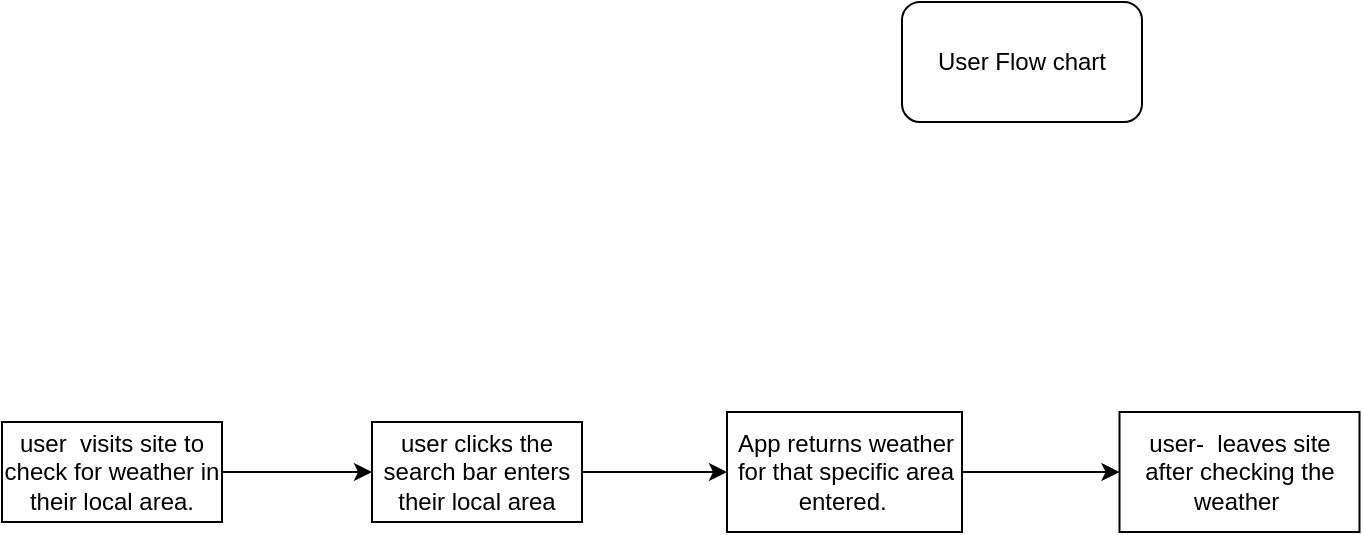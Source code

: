 <mxfile>
    <diagram id="ncf8_lamc4SdhEAdKHxs" name="Page-1">
        <mxGraphModel dx="943" dy="658" grid="1" gridSize="10" guides="1" tooltips="1" connect="1" arrows="1" fold="1" page="1" pageScale="1" pageWidth="827" pageHeight="1169" math="0" shadow="0">
            <root>
                <mxCell id="0"/>
                <mxCell id="1" parent="0"/>
                <mxCell id="4" value="" style="edgeStyle=none;html=1;" edge="1" parent="1" source="2" target="3">
                    <mxGeometry relative="1" as="geometry"/>
                </mxCell>
                <mxCell id="2" value="user&amp;nbsp; visits site to check for weather in their local area." style="rounded=0;whiteSpace=wrap;html=1;" vertex="1" parent="1">
                    <mxGeometry y="290" width="110" height="50" as="geometry"/>
                </mxCell>
                <mxCell id="6" value="" style="edgeStyle=none;html=1;" edge="1" parent="1" source="3" target="5">
                    <mxGeometry relative="1" as="geometry"/>
                </mxCell>
                <mxCell id="3" value="user clicks the search bar enters their local area" style="whiteSpace=wrap;html=1;rounded=0;" vertex="1" parent="1">
                    <mxGeometry x="185" y="290" width="105" height="50" as="geometry"/>
                </mxCell>
                <mxCell id="8" value="" style="edgeStyle=none;html=1;" edge="1" parent="1" source="5" target="7">
                    <mxGeometry relative="1" as="geometry"/>
                </mxCell>
                <mxCell id="5" value="App returns weather for that specific area entered.&amp;nbsp;" style="whiteSpace=wrap;html=1;rounded=0;" vertex="1" parent="1">
                    <mxGeometry x="362.5" y="285" width="117.5" height="60" as="geometry"/>
                </mxCell>
                <mxCell id="7" value="user-&amp;nbsp; leaves site after checking the weather&amp;nbsp;" style="whiteSpace=wrap;html=1;rounded=0;" vertex="1" parent="1">
                    <mxGeometry x="558.75" y="285" width="120" height="60" as="geometry"/>
                </mxCell>
                <mxCell id="9" value="User Flow chart" style="rounded=1;whiteSpace=wrap;html=1;" vertex="1" parent="1">
                    <mxGeometry x="450" y="80" width="120" height="60" as="geometry"/>
                </mxCell>
            </root>
        </mxGraphModel>
    </diagram>
    <diagram id="PeGJWE9uu8NSDY2uyeEf" name="Page-2">
        <mxGraphModel dx="729" dy="1582" grid="1" gridSize="10" guides="1" tooltips="1" connect="1" arrows="1" fold="1" page="1" pageScale="1" pageWidth="827" pageHeight="1169" math="0" shadow="0">
            <root>
                <mxCell id="iqM7KsvgEnBGK30ZzabX-0"/>
                <mxCell id="iqM7KsvgEnBGK30ZzabX-1" parent="iqM7KsvgEnBGK30ZzabX-0"/>
                <mxCell id="iqM7KsvgEnBGK30ZzabX-2" value="component tree" style="rounded=1;whiteSpace=wrap;html=1;" vertex="1" parent="iqM7KsvgEnBGK30ZzabX-1">
                    <mxGeometry x="210" y="-30" width="120" height="60" as="geometry"/>
                </mxCell>
                <mxCell id="iqM7KsvgEnBGK30ZzabX-7" style="edgeStyle=none;html=1;entryX=0.25;entryY=1;entryDx=0;entryDy=0;" edge="1" parent="iqM7KsvgEnBGK30ZzabX-1" source="iqM7KsvgEnBGK30ZzabX-3" target="iqM7KsvgEnBGK30ZzabX-5">
                    <mxGeometry relative="1" as="geometry"/>
                </mxCell>
                <mxCell id="iqM7KsvgEnBGK30ZzabX-3" value="search bar&lt;br&gt;Input field&lt;br&gt;handleChange&lt;br&gt;&lt;br&gt;" style="rounded=0;whiteSpace=wrap;html=1;" vertex="1" parent="iqM7KsvgEnBGK30ZzabX-1">
                    <mxGeometry x="70" y="160" width="120" height="50" as="geometry"/>
                </mxCell>
                <mxCell id="iqM7KsvgEnBGK30ZzabX-8" style="edgeStyle=none;html=1;" edge="1" parent="iqM7KsvgEnBGK30ZzabX-1" source="iqM7KsvgEnBGK30ZzabX-4" target="iqM7KsvgEnBGK30ZzabX-5">
                    <mxGeometry relative="1" as="geometry"/>
                </mxCell>
                <mxCell id="iqM7KsvgEnBGK30ZzabX-4" value="API" style="rounded=1;whiteSpace=wrap;html=1;" vertex="1" parent="iqM7KsvgEnBGK30ZzabX-1">
                    <mxGeometry x="380" y="170" width="110" height="50" as="geometry"/>
                </mxCell>
                <mxCell id="iqM7KsvgEnBGK30ZzabX-12" value="" style="edgeStyle=none;html=1;" edge="1" parent="iqM7KsvgEnBGK30ZzabX-1" source="iqM7KsvgEnBGK30ZzabX-5" target="iqM7KsvgEnBGK30ZzabX-11">
                    <mxGeometry relative="1" as="geometry"/>
                </mxCell>
                <mxCell id="iqM7KsvgEnBGK30ZzabX-5" value="APP" style="rounded=1;whiteSpace=wrap;html=1;" vertex="1" parent="iqM7KsvgEnBGK30ZzabX-1">
                    <mxGeometry x="210" y="50" width="120" height="60" as="geometry"/>
                </mxCell>
                <mxCell id="iqM7KsvgEnBGK30ZzabX-11" value="weather" style="rounded=1;whiteSpace=wrap;html=1;" vertex="1" parent="iqM7KsvgEnBGK30ZzabX-1">
                    <mxGeometry x="210" y="190" width="120" height="60" as="geometry"/>
                </mxCell>
            </root>
        </mxGraphModel>
    </diagram>
</mxfile>